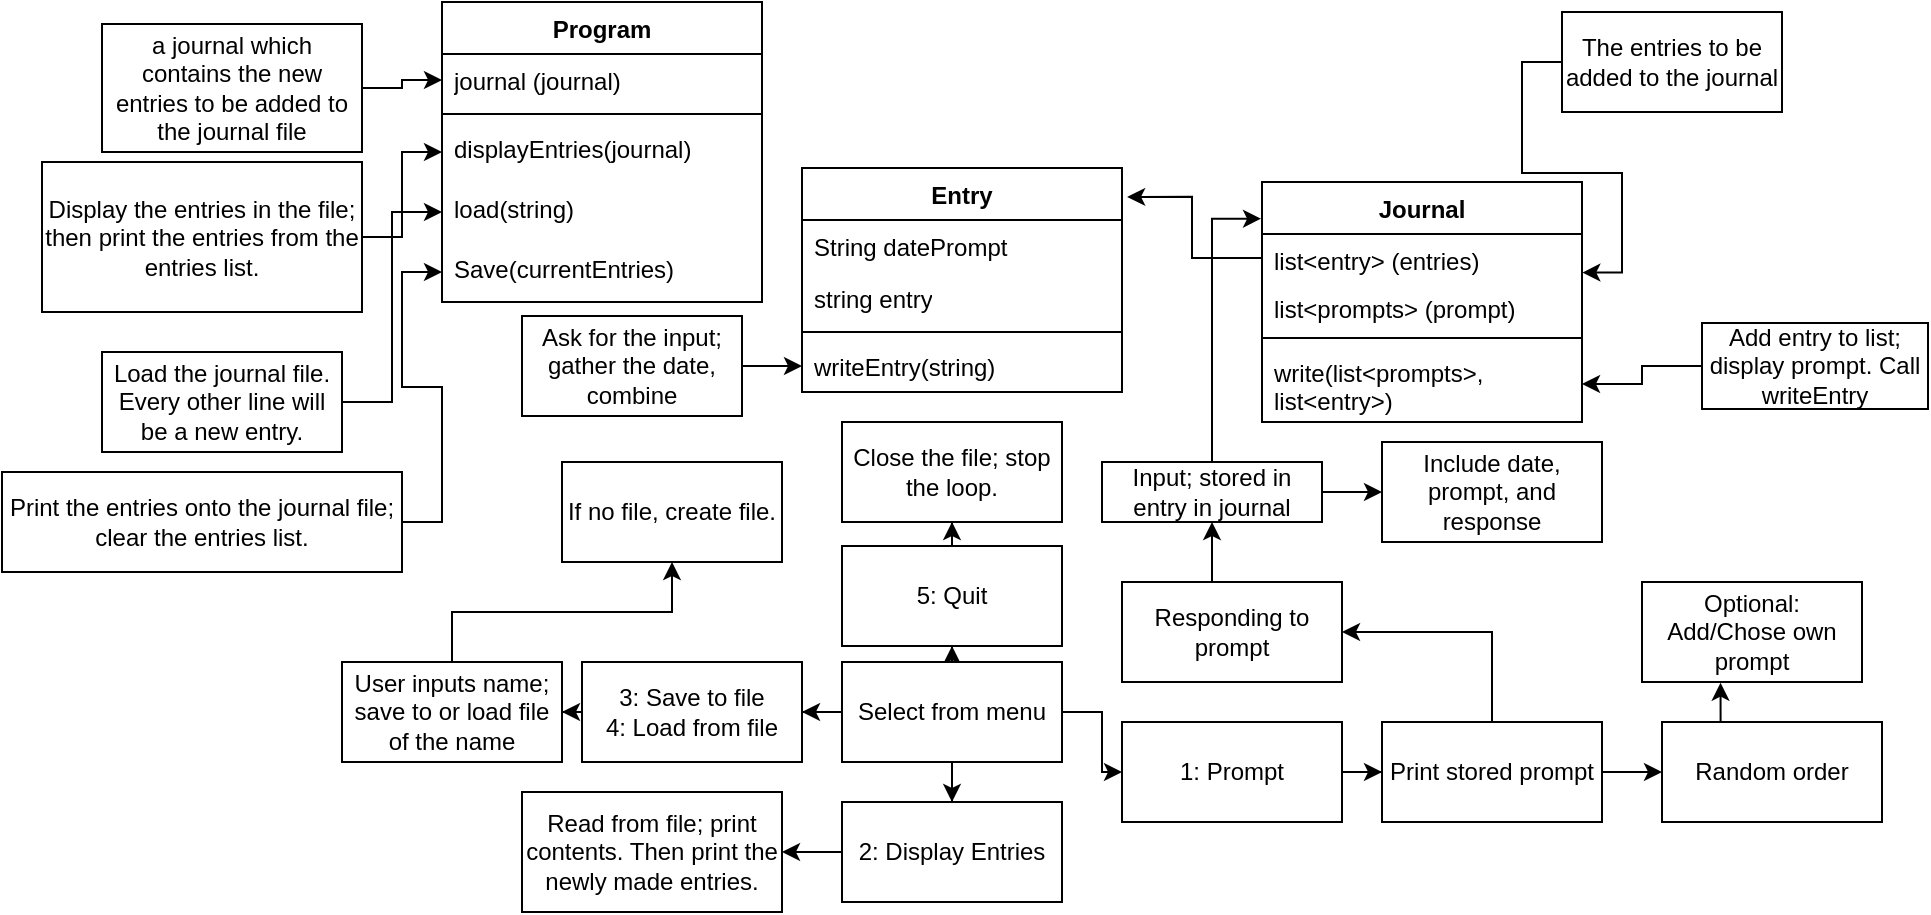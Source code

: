 <mxfile version="22.0.0" type="github">
  <diagram id="C5RBs43oDa-KdzZeNtuy" name="Page-1">
    <mxGraphModel dx="1782" dy="1684" grid="1" gridSize="10" guides="1" tooltips="1" connect="1" arrows="1" fold="1" page="1" pageScale="1" pageWidth="827" pageHeight="1169" math="0" shadow="0">
      <root>
        <mxCell id="WIyWlLk6GJQsqaUBKTNV-0" />
        <mxCell id="WIyWlLk6GJQsqaUBKTNV-1" parent="WIyWlLk6GJQsqaUBKTNV-0" />
        <mxCell id="idnOj9-_htJ4sINFF72s-0" value="Journal" style="swimlane;fontStyle=1;align=center;verticalAlign=top;childLayout=stackLayout;horizontal=1;startSize=26;horizontalStack=0;resizeParent=1;resizeParentMax=0;resizeLast=0;collapsible=1;marginBottom=0;whiteSpace=wrap;html=1;" vertex="1" parent="WIyWlLk6GJQsqaUBKTNV-1">
          <mxGeometry x="420" y="-210" width="160" height="120" as="geometry" />
        </mxCell>
        <mxCell id="idnOj9-_htJ4sINFF72s-52" value="list&amp;lt;entry&amp;gt; (entries)" style="text;strokeColor=none;fillColor=none;align=left;verticalAlign=top;spacingLeft=4;spacingRight=4;overflow=hidden;rotatable=0;points=[[0,0.5],[1,0.5]];portConstraint=eastwest;whiteSpace=wrap;html=1;" vertex="1" parent="idnOj9-_htJ4sINFF72s-0">
          <mxGeometry y="26" width="160" height="24" as="geometry" />
        </mxCell>
        <mxCell id="idnOj9-_htJ4sINFF72s-34" value="list&amp;lt;prompts&amp;gt; (prompt)" style="text;strokeColor=none;fillColor=none;align=left;verticalAlign=top;spacingLeft=4;spacingRight=4;overflow=hidden;rotatable=0;points=[[0,0.5],[1,0.5]];portConstraint=eastwest;whiteSpace=wrap;html=1;" vertex="1" parent="idnOj9-_htJ4sINFF72s-0">
          <mxGeometry y="50" width="160" height="24" as="geometry" />
        </mxCell>
        <mxCell id="idnOj9-_htJ4sINFF72s-2" value="" style="line;strokeWidth=1;fillColor=none;align=left;verticalAlign=middle;spacingTop=-1;spacingLeft=3;spacingRight=3;rotatable=0;labelPosition=right;points=[];portConstraint=eastwest;strokeColor=inherit;" vertex="1" parent="idnOj9-_htJ4sINFF72s-0">
          <mxGeometry y="74" width="160" height="8" as="geometry" />
        </mxCell>
        <mxCell id="idnOj9-_htJ4sINFF72s-35" value="write(list&amp;lt;prompts&amp;gt;, list&amp;lt;entry&amp;gt;)" style="text;strokeColor=none;fillColor=none;align=left;verticalAlign=top;spacingLeft=4;spacingRight=4;overflow=hidden;rotatable=0;points=[[0,0.5],[1,0.5]];portConstraint=eastwest;whiteSpace=wrap;html=1;" vertex="1" parent="idnOj9-_htJ4sINFF72s-0">
          <mxGeometry y="82" width="160" height="38" as="geometry" />
        </mxCell>
        <mxCell id="idnOj9-_htJ4sINFF72s-7" value="" style="edgeStyle=orthogonalEdgeStyle;rounded=0;orthogonalLoop=1;jettySize=auto;html=1;" edge="1" parent="WIyWlLk6GJQsqaUBKTNV-1" source="idnOj9-_htJ4sINFF72s-5" target="idnOj9-_htJ4sINFF72s-6">
          <mxGeometry relative="1" as="geometry" />
        </mxCell>
        <mxCell id="idnOj9-_htJ4sINFF72s-9" value="" style="edgeStyle=orthogonalEdgeStyle;rounded=0;orthogonalLoop=1;jettySize=auto;html=1;" edge="1" parent="WIyWlLk6GJQsqaUBKTNV-1" source="idnOj9-_htJ4sINFF72s-5" target="idnOj9-_htJ4sINFF72s-8">
          <mxGeometry relative="1" as="geometry" />
        </mxCell>
        <mxCell id="idnOj9-_htJ4sINFF72s-11" value="" style="edgeStyle=orthogonalEdgeStyle;rounded=0;orthogonalLoop=1;jettySize=auto;html=1;" edge="1" parent="WIyWlLk6GJQsqaUBKTNV-1" source="idnOj9-_htJ4sINFF72s-5" target="idnOj9-_htJ4sINFF72s-10">
          <mxGeometry relative="1" as="geometry" />
        </mxCell>
        <mxCell id="idnOj9-_htJ4sINFF72s-13" value="" style="edgeStyle=orthogonalEdgeStyle;rounded=0;orthogonalLoop=1;jettySize=auto;html=1;" edge="1" parent="WIyWlLk6GJQsqaUBKTNV-1" source="idnOj9-_htJ4sINFF72s-5" target="idnOj9-_htJ4sINFF72s-12">
          <mxGeometry relative="1" as="geometry" />
        </mxCell>
        <mxCell id="idnOj9-_htJ4sINFF72s-5" value="Select from menu" style="html=1;whiteSpace=wrap;" vertex="1" parent="WIyWlLk6GJQsqaUBKTNV-1">
          <mxGeometry x="210" y="30" width="110" height="50" as="geometry" />
        </mxCell>
        <mxCell id="idnOj9-_htJ4sINFF72s-15" value="" style="edgeStyle=orthogonalEdgeStyle;rounded=0;orthogonalLoop=1;jettySize=auto;html=1;" edge="1" parent="WIyWlLk6GJQsqaUBKTNV-1" source="idnOj9-_htJ4sINFF72s-6" target="idnOj9-_htJ4sINFF72s-14">
          <mxGeometry relative="1" as="geometry" />
        </mxCell>
        <mxCell id="idnOj9-_htJ4sINFF72s-6" value="1: Prompt" style="html=1;whiteSpace=wrap;" vertex="1" parent="WIyWlLk6GJQsqaUBKTNV-1">
          <mxGeometry x="350" y="60" width="110" height="50" as="geometry" />
        </mxCell>
        <mxCell id="idnOj9-_htJ4sINFF72s-25" value="" style="edgeStyle=orthogonalEdgeStyle;rounded=0;orthogonalLoop=1;jettySize=auto;html=1;" edge="1" parent="WIyWlLk6GJQsqaUBKTNV-1" source="idnOj9-_htJ4sINFF72s-8" target="idnOj9-_htJ4sINFF72s-24">
          <mxGeometry relative="1" as="geometry" />
        </mxCell>
        <mxCell id="idnOj9-_htJ4sINFF72s-8" value="2: Display Entries" style="html=1;whiteSpace=wrap;" vertex="1" parent="WIyWlLk6GJQsqaUBKTNV-1">
          <mxGeometry x="210" y="100" width="110" height="50" as="geometry" />
        </mxCell>
        <mxCell id="idnOj9-_htJ4sINFF72s-29" value="" style="edgeStyle=orthogonalEdgeStyle;rounded=0;orthogonalLoop=1;jettySize=auto;html=1;" edge="1" parent="WIyWlLk6GJQsqaUBKTNV-1" source="idnOj9-_htJ4sINFF72s-10" target="idnOj9-_htJ4sINFF72s-28">
          <mxGeometry relative="1" as="geometry" />
        </mxCell>
        <mxCell id="idnOj9-_htJ4sINFF72s-10" value="3: Save to file&lt;br&gt;4: Load from file" style="html=1;whiteSpace=wrap;" vertex="1" parent="WIyWlLk6GJQsqaUBKTNV-1">
          <mxGeometry x="80" y="30" width="110" height="50" as="geometry" />
        </mxCell>
        <mxCell id="idnOj9-_htJ4sINFF72s-33" value="" style="edgeStyle=orthogonalEdgeStyle;rounded=0;orthogonalLoop=1;jettySize=auto;html=1;" edge="1" parent="WIyWlLk6GJQsqaUBKTNV-1" source="idnOj9-_htJ4sINFF72s-12" target="idnOj9-_htJ4sINFF72s-32">
          <mxGeometry relative="1" as="geometry" />
        </mxCell>
        <mxCell id="idnOj9-_htJ4sINFF72s-12" value="5: Quit" style="html=1;whiteSpace=wrap;" vertex="1" parent="WIyWlLk6GJQsqaUBKTNV-1">
          <mxGeometry x="210" y="-28" width="110" height="50" as="geometry" />
        </mxCell>
        <mxCell id="idnOj9-_htJ4sINFF72s-17" value="" style="edgeStyle=orthogonalEdgeStyle;rounded=0;orthogonalLoop=1;jettySize=auto;html=1;" edge="1" parent="WIyWlLk6GJQsqaUBKTNV-1" source="idnOj9-_htJ4sINFF72s-14" target="idnOj9-_htJ4sINFF72s-16">
          <mxGeometry relative="1" as="geometry" />
        </mxCell>
        <mxCell id="idnOj9-_htJ4sINFF72s-83" style="edgeStyle=orthogonalEdgeStyle;rounded=0;orthogonalLoop=1;jettySize=auto;html=1;exitX=0.5;exitY=0;exitDx=0;exitDy=0;entryX=1;entryY=0.5;entryDx=0;entryDy=0;" edge="1" parent="WIyWlLk6GJQsqaUBKTNV-1" source="idnOj9-_htJ4sINFF72s-14" target="idnOj9-_htJ4sINFF72s-20">
          <mxGeometry relative="1" as="geometry" />
        </mxCell>
        <mxCell id="idnOj9-_htJ4sINFF72s-14" value="Print stored prompt" style="html=1;whiteSpace=wrap;" vertex="1" parent="WIyWlLk6GJQsqaUBKTNV-1">
          <mxGeometry x="480" y="60" width="110" height="50" as="geometry" />
        </mxCell>
        <mxCell id="idnOj9-_htJ4sINFF72s-16" value="Random order" style="html=1;whiteSpace=wrap;" vertex="1" parent="WIyWlLk6GJQsqaUBKTNV-1">
          <mxGeometry x="620" y="60" width="110" height="50" as="geometry" />
        </mxCell>
        <mxCell id="idnOj9-_htJ4sINFF72s-18" value="Optional: Add/Chose own prompt" style="html=1;whiteSpace=wrap;" vertex="1" parent="WIyWlLk6GJQsqaUBKTNV-1">
          <mxGeometry x="610" y="-10" width="110" height="50" as="geometry" />
        </mxCell>
        <mxCell id="idnOj9-_htJ4sINFF72s-23" value="" style="edgeStyle=orthogonalEdgeStyle;rounded=0;orthogonalLoop=1;jettySize=auto;html=1;" edge="1" parent="WIyWlLk6GJQsqaUBKTNV-1" source="idnOj9-_htJ4sINFF72s-20" target="idnOj9-_htJ4sINFF72s-22">
          <mxGeometry relative="1" as="geometry">
            <Array as="points">
              <mxPoint x="395" y="-20" />
              <mxPoint x="395" y="-20" />
            </Array>
          </mxGeometry>
        </mxCell>
        <mxCell id="idnOj9-_htJ4sINFF72s-20" value="Responding to prompt" style="html=1;whiteSpace=wrap;" vertex="1" parent="WIyWlLk6GJQsqaUBKTNV-1">
          <mxGeometry x="350" y="-10" width="110" height="50" as="geometry" />
        </mxCell>
        <mxCell id="idnOj9-_htJ4sINFF72s-86" style="edgeStyle=orthogonalEdgeStyle;rounded=0;orthogonalLoop=1;jettySize=auto;html=1;exitX=1;exitY=0.5;exitDx=0;exitDy=0;entryX=0;entryY=0.5;entryDx=0;entryDy=0;" edge="1" parent="WIyWlLk6GJQsqaUBKTNV-1" source="idnOj9-_htJ4sINFF72s-22" target="idnOj9-_htJ4sINFF72s-26">
          <mxGeometry relative="1" as="geometry" />
        </mxCell>
        <mxCell id="idnOj9-_htJ4sINFF72s-22" value="Input; stored in entry in journal" style="html=1;whiteSpace=wrap;" vertex="1" parent="WIyWlLk6GJQsqaUBKTNV-1">
          <mxGeometry x="340" y="-70" width="110" height="30" as="geometry" />
        </mxCell>
        <mxCell id="idnOj9-_htJ4sINFF72s-24" value="Read from file; print contents. Then print the newly made entries." style="html=1;whiteSpace=wrap;" vertex="1" parent="WIyWlLk6GJQsqaUBKTNV-1">
          <mxGeometry x="50" y="95" width="130" height="60" as="geometry" />
        </mxCell>
        <mxCell id="idnOj9-_htJ4sINFF72s-26" value="Include date, prompt, and response" style="html=1;whiteSpace=wrap;" vertex="1" parent="WIyWlLk6GJQsqaUBKTNV-1">
          <mxGeometry x="480" y="-80" width="110" height="50" as="geometry" />
        </mxCell>
        <mxCell id="idnOj9-_htJ4sINFF72s-31" value="" style="edgeStyle=orthogonalEdgeStyle;rounded=0;orthogonalLoop=1;jettySize=auto;html=1;" edge="1" parent="WIyWlLk6GJQsqaUBKTNV-1" source="idnOj9-_htJ4sINFF72s-28" target="idnOj9-_htJ4sINFF72s-30">
          <mxGeometry relative="1" as="geometry" />
        </mxCell>
        <mxCell id="idnOj9-_htJ4sINFF72s-28" value="User inputs name; save to or load file of the name" style="html=1;whiteSpace=wrap;" vertex="1" parent="WIyWlLk6GJQsqaUBKTNV-1">
          <mxGeometry x="-40" y="30" width="110" height="50" as="geometry" />
        </mxCell>
        <mxCell id="idnOj9-_htJ4sINFF72s-30" value="If no file, create file." style="html=1;whiteSpace=wrap;" vertex="1" parent="WIyWlLk6GJQsqaUBKTNV-1">
          <mxGeometry x="70" y="-70" width="110" height="50" as="geometry" />
        </mxCell>
        <mxCell id="idnOj9-_htJ4sINFF72s-32" value="Close the file; stop the loop." style="html=1;whiteSpace=wrap;" vertex="1" parent="WIyWlLk6GJQsqaUBKTNV-1">
          <mxGeometry x="210" y="-90" width="110" height="50" as="geometry" />
        </mxCell>
        <mxCell id="idnOj9-_htJ4sINFF72s-36" value="Entry" style="swimlane;fontStyle=1;align=center;verticalAlign=top;childLayout=stackLayout;horizontal=1;startSize=26;horizontalStack=0;resizeParent=1;resizeParentMax=0;resizeLast=0;collapsible=1;marginBottom=0;whiteSpace=wrap;html=1;" vertex="1" parent="WIyWlLk6GJQsqaUBKTNV-1">
          <mxGeometry x="190" y="-217" width="160" height="112" as="geometry" />
        </mxCell>
        <mxCell id="idnOj9-_htJ4sINFF72s-41" value="String datePrompt" style="text;strokeColor=none;fillColor=none;align=left;verticalAlign=top;spacingLeft=4;spacingRight=4;overflow=hidden;rotatable=0;points=[[0,0.5],[1,0.5]];portConstraint=eastwest;whiteSpace=wrap;html=1;" vertex="1" parent="idnOj9-_htJ4sINFF72s-36">
          <mxGeometry y="26" width="160" height="26" as="geometry" />
        </mxCell>
        <mxCell id="idnOj9-_htJ4sINFF72s-54" value="string entry" style="text;strokeColor=none;fillColor=none;align=left;verticalAlign=top;spacingLeft=4;spacingRight=4;overflow=hidden;rotatable=0;points=[[0,0.5],[1,0.5]];portConstraint=eastwest;whiteSpace=wrap;html=1;" vertex="1" parent="idnOj9-_htJ4sINFF72s-36">
          <mxGeometry y="52" width="160" height="26" as="geometry" />
        </mxCell>
        <mxCell id="idnOj9-_htJ4sINFF72s-38" value="" style="line;strokeWidth=1;fillColor=none;align=left;verticalAlign=middle;spacingTop=-1;spacingLeft=3;spacingRight=3;rotatable=0;labelPosition=right;points=[];portConstraint=eastwest;strokeColor=inherit;" vertex="1" parent="idnOj9-_htJ4sINFF72s-36">
          <mxGeometry y="78" width="160" height="8" as="geometry" />
        </mxCell>
        <mxCell id="idnOj9-_htJ4sINFF72s-39" value="writeEntry(string)" style="text;strokeColor=none;fillColor=none;align=left;verticalAlign=top;spacingLeft=4;spacingRight=4;overflow=hidden;rotatable=0;points=[[0,0.5],[1,0.5]];portConstraint=eastwest;whiteSpace=wrap;html=1;" vertex="1" parent="idnOj9-_htJ4sINFF72s-36">
          <mxGeometry y="86" width="160" height="26" as="geometry" />
        </mxCell>
        <mxCell id="idnOj9-_htJ4sINFF72s-42" value="Program" style="swimlane;fontStyle=1;align=center;verticalAlign=top;childLayout=stackLayout;horizontal=1;startSize=26;horizontalStack=0;resizeParent=1;resizeParentMax=0;resizeLast=0;collapsible=1;marginBottom=0;whiteSpace=wrap;html=1;" vertex="1" parent="WIyWlLk6GJQsqaUBKTNV-1">
          <mxGeometry x="10" y="-300" width="160" height="150" as="geometry" />
        </mxCell>
        <mxCell id="idnOj9-_htJ4sINFF72s-76" value="journal (journal)" style="text;strokeColor=none;fillColor=none;align=left;verticalAlign=top;spacingLeft=4;spacingRight=4;overflow=hidden;rotatable=0;points=[[0,0.5],[1,0.5]];portConstraint=eastwest;whiteSpace=wrap;html=1;" vertex="1" parent="idnOj9-_htJ4sINFF72s-42">
          <mxGeometry y="26" width="160" height="26" as="geometry" />
        </mxCell>
        <mxCell id="idnOj9-_htJ4sINFF72s-44" value="" style="line;strokeWidth=1;fillColor=none;align=left;verticalAlign=middle;spacingTop=-1;spacingLeft=3;spacingRight=3;rotatable=0;labelPosition=right;points=[];portConstraint=eastwest;strokeColor=inherit;" vertex="1" parent="idnOj9-_htJ4sINFF72s-42">
          <mxGeometry y="52" width="160" height="8" as="geometry" />
        </mxCell>
        <mxCell id="idnOj9-_htJ4sINFF72s-78" value="displayEntries(journal)" style="text;strokeColor=none;fillColor=none;align=left;verticalAlign=top;spacingLeft=4;spacingRight=4;overflow=hidden;rotatable=0;points=[[0,0.5],[1,0.5]];portConstraint=eastwest;whiteSpace=wrap;html=1;" vertex="1" parent="idnOj9-_htJ4sINFF72s-42">
          <mxGeometry y="60" width="160" height="30" as="geometry" />
        </mxCell>
        <mxCell id="idnOj9-_htJ4sINFF72s-45" value="load(string)" style="text;strokeColor=none;fillColor=none;align=left;verticalAlign=top;spacingLeft=4;spacingRight=4;overflow=hidden;rotatable=0;points=[[0,0.5],[1,0.5]];portConstraint=eastwest;whiteSpace=wrap;html=1;" vertex="1" parent="idnOj9-_htJ4sINFF72s-42">
          <mxGeometry y="90" width="160" height="30" as="geometry" />
        </mxCell>
        <mxCell id="idnOj9-_htJ4sINFF72s-79" value="Save(currentEntries)" style="text;strokeColor=none;fillColor=none;align=left;verticalAlign=top;spacingLeft=4;spacingRight=4;overflow=hidden;rotatable=0;points=[[0,0.5],[1,0.5]];portConstraint=eastwest;whiteSpace=wrap;html=1;" vertex="1" parent="idnOj9-_htJ4sINFF72s-42">
          <mxGeometry y="120" width="160" height="30" as="geometry" />
        </mxCell>
        <mxCell id="idnOj9-_htJ4sINFF72s-47" value="" style="edgeStyle=orthogonalEdgeStyle;rounded=0;orthogonalLoop=1;jettySize=auto;html=1;" edge="1" parent="WIyWlLk6GJQsqaUBKTNV-1" source="idnOj9-_htJ4sINFF72s-46" target="idnOj9-_htJ4sINFF72s-39">
          <mxGeometry relative="1" as="geometry" />
        </mxCell>
        <mxCell id="idnOj9-_htJ4sINFF72s-46" value="Ask for the input; gather the date, combine" style="html=1;whiteSpace=wrap;" vertex="1" parent="WIyWlLk6GJQsqaUBKTNV-1">
          <mxGeometry x="50" y="-143" width="110" height="50" as="geometry" />
        </mxCell>
        <mxCell id="idnOj9-_htJ4sINFF72s-75" style="edgeStyle=orthogonalEdgeStyle;rounded=0;orthogonalLoop=1;jettySize=auto;html=1;exitX=0.5;exitY=1;exitDx=0;exitDy=0;entryX=1;entryY=0.5;entryDx=0;entryDy=0;" edge="1" parent="WIyWlLk6GJQsqaUBKTNV-1" source="idnOj9-_htJ4sINFF72s-48" target="idnOj9-_htJ4sINFF72s-35">
          <mxGeometry relative="1" as="geometry" />
        </mxCell>
        <mxCell id="idnOj9-_htJ4sINFF72s-48" value="Add entry to list; display prompt. Call writeEntry" style="html=1;whiteSpace=wrap;direction=south;" vertex="1" parent="WIyWlLk6GJQsqaUBKTNV-1">
          <mxGeometry x="640" y="-139.5" width="113" height="43" as="geometry" />
        </mxCell>
        <mxCell id="idnOj9-_htJ4sINFF72s-81" style="edgeStyle=orthogonalEdgeStyle;rounded=0;orthogonalLoop=1;jettySize=auto;html=1;exitX=0;exitY=0.5;exitDx=0;exitDy=0;entryX=1.016;entryY=0.129;entryDx=0;entryDy=0;entryPerimeter=0;" edge="1" parent="WIyWlLk6GJQsqaUBKTNV-1" source="idnOj9-_htJ4sINFF72s-52" target="idnOj9-_htJ4sINFF72s-36">
          <mxGeometry relative="1" as="geometry" />
        </mxCell>
        <mxCell id="idnOj9-_htJ4sINFF72s-84" style="edgeStyle=orthogonalEdgeStyle;rounded=0;orthogonalLoop=1;jettySize=auto;html=1;exitX=0.25;exitY=0;exitDx=0;exitDy=0;entryX=0.357;entryY=1.007;entryDx=0;entryDy=0;entryPerimeter=0;" edge="1" parent="WIyWlLk6GJQsqaUBKTNV-1" source="idnOj9-_htJ4sINFF72s-16" target="idnOj9-_htJ4sINFF72s-18">
          <mxGeometry relative="1" as="geometry" />
        </mxCell>
        <mxCell id="idnOj9-_htJ4sINFF72s-85" style="edgeStyle=orthogonalEdgeStyle;rounded=0;orthogonalLoop=1;jettySize=auto;html=1;exitX=0.5;exitY=0;exitDx=0;exitDy=0;entryX=-0.003;entryY=0.153;entryDx=0;entryDy=0;entryPerimeter=0;" edge="1" parent="WIyWlLk6GJQsqaUBKTNV-1" source="idnOj9-_htJ4sINFF72s-22" target="idnOj9-_htJ4sINFF72s-0">
          <mxGeometry relative="1" as="geometry" />
        </mxCell>
        <mxCell id="idnOj9-_htJ4sINFF72s-88" style="edgeStyle=orthogonalEdgeStyle;rounded=0;orthogonalLoop=1;jettySize=auto;html=1;exitX=1;exitY=0.5;exitDx=0;exitDy=0;entryX=0;entryY=0.5;entryDx=0;entryDy=0;" edge="1" parent="WIyWlLk6GJQsqaUBKTNV-1" source="idnOj9-_htJ4sINFF72s-87" target="idnOj9-_htJ4sINFF72s-76">
          <mxGeometry relative="1" as="geometry" />
        </mxCell>
        <mxCell id="idnOj9-_htJ4sINFF72s-87" value="a journal which contains the new entries to be added to the journal file" style="html=1;whiteSpace=wrap;" vertex="1" parent="WIyWlLk6GJQsqaUBKTNV-1">
          <mxGeometry x="-160" y="-289" width="130" height="64" as="geometry" />
        </mxCell>
        <mxCell id="idnOj9-_htJ4sINFF72s-90" value="The entries to be added to the journal" style="html=1;whiteSpace=wrap;" vertex="1" parent="WIyWlLk6GJQsqaUBKTNV-1">
          <mxGeometry x="570" y="-295" width="110" height="50" as="geometry" />
        </mxCell>
        <mxCell id="idnOj9-_htJ4sINFF72s-91" style="edgeStyle=orthogonalEdgeStyle;rounded=0;orthogonalLoop=1;jettySize=auto;html=1;exitX=0;exitY=0.5;exitDx=0;exitDy=0;entryX=1.001;entryY=0.803;entryDx=0;entryDy=0;entryPerimeter=0;" edge="1" parent="WIyWlLk6GJQsqaUBKTNV-1" source="idnOj9-_htJ4sINFF72s-90" target="idnOj9-_htJ4sINFF72s-52">
          <mxGeometry relative="1" as="geometry" />
        </mxCell>
        <mxCell id="idnOj9-_htJ4sINFF72s-93" style="edgeStyle=orthogonalEdgeStyle;rounded=0;orthogonalLoop=1;jettySize=auto;html=1;exitX=1;exitY=0.5;exitDx=0;exitDy=0;entryX=0;entryY=0.5;entryDx=0;entryDy=0;" edge="1" parent="WIyWlLk6GJQsqaUBKTNV-1" source="idnOj9-_htJ4sINFF72s-92" target="idnOj9-_htJ4sINFF72s-78">
          <mxGeometry relative="1" as="geometry" />
        </mxCell>
        <mxCell id="idnOj9-_htJ4sINFF72s-92" value="Display the entries in the file; then print the entries from the entries list." style="html=1;whiteSpace=wrap;" vertex="1" parent="WIyWlLk6GJQsqaUBKTNV-1">
          <mxGeometry x="-190" y="-220" width="160" height="75" as="geometry" />
        </mxCell>
        <mxCell id="idnOj9-_htJ4sINFF72s-96" style="edgeStyle=orthogonalEdgeStyle;rounded=0;orthogonalLoop=1;jettySize=auto;html=1;exitX=1;exitY=0.5;exitDx=0;exitDy=0;entryX=0;entryY=0.5;entryDx=0;entryDy=0;" edge="1" parent="WIyWlLk6GJQsqaUBKTNV-1" source="idnOj9-_htJ4sINFF72s-94" target="idnOj9-_htJ4sINFF72s-45">
          <mxGeometry relative="1" as="geometry" />
        </mxCell>
        <mxCell id="idnOj9-_htJ4sINFF72s-94" value="Load the journal file. Every other line will be a new entry." style="html=1;whiteSpace=wrap;" vertex="1" parent="WIyWlLk6GJQsqaUBKTNV-1">
          <mxGeometry x="-160" y="-125" width="120" height="50" as="geometry" />
        </mxCell>
        <mxCell id="idnOj9-_htJ4sINFF72s-98" style="edgeStyle=orthogonalEdgeStyle;rounded=0;orthogonalLoop=1;jettySize=auto;html=1;exitX=1;exitY=0.5;exitDx=0;exitDy=0;entryX=0;entryY=0.5;entryDx=0;entryDy=0;" edge="1" parent="WIyWlLk6GJQsqaUBKTNV-1" source="idnOj9-_htJ4sINFF72s-97" target="idnOj9-_htJ4sINFF72s-79">
          <mxGeometry relative="1" as="geometry" />
        </mxCell>
        <mxCell id="idnOj9-_htJ4sINFF72s-97" value="Print the entries onto the journal file; clear the entries list." style="html=1;whiteSpace=wrap;" vertex="1" parent="WIyWlLk6GJQsqaUBKTNV-1">
          <mxGeometry x="-210" y="-65" width="200" height="50" as="geometry" />
        </mxCell>
      </root>
    </mxGraphModel>
  </diagram>
</mxfile>
